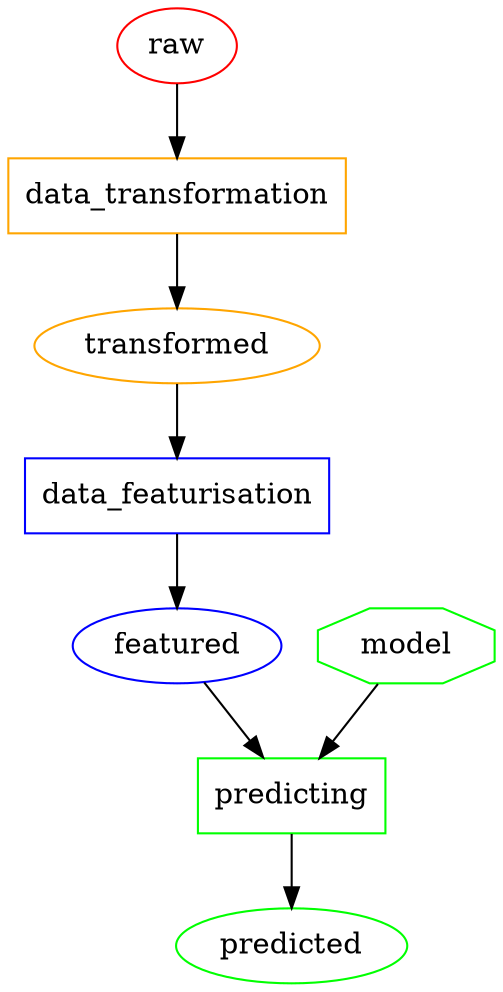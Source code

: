 digraph G {

    // the data tables
    raw[label="raw", weight="0.2", color="red"];
    transformed[label="transformed", weight="0.2", color="orange"];
    featured[label="featured", weight="0.2", color="blue"];
    predicted[label="predicted", weight="0.2", color="green"];

    // scripts
    data_transformation[label="data_transformation", weight="0.2", shape="box", color="orange"];
    data_featurisation[label="data_featurisation", weight="0.2", shape="box", color="blue"];
    predicting[label="predicting", weight="0.2", shape="box", color="green"];

    // models
    model[label="model",weight="0.2", color="green", shape="octagon"];

    // connections
    raw ->data_transformation -> transformed
    transformed -> data_featurisation -> featured
    featured -> predicting -> predicted
    model -> predicting

}